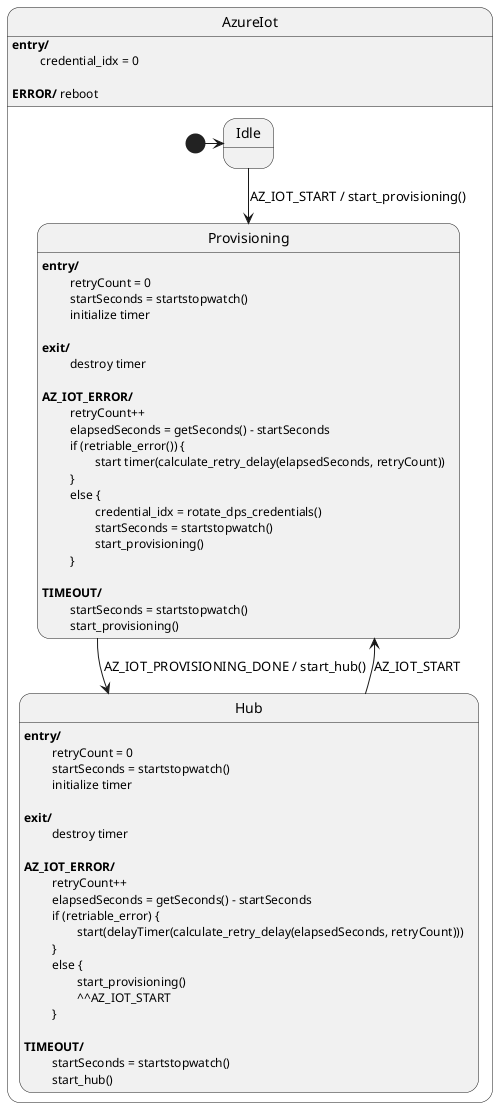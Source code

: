 @startuml Azure IoT HFSM

state AzureIot {
    state Idle
    
    state Provisioning
    Provisioning: <b>entry/</b>
    Provisioning : \t retryCount = 0
    Provisioning : \t startSeconds = startstopwatch()
    Provisioning : \t initialize timer
    Provisioning :
    Provisioning : <b>exit/</b>
    Provisioning : \t destroy timer
    Provisioning :
    Provisioning : <b>AZ_IOT_ERROR/</b>
    Provisioning :  \t retryCount++
    Provisioning :  \t elapsedSeconds = getSeconds() - startSeconds
    Provisioning : \t if (retriable_error()) {
    Provisioning : \t\t start timer(calculate_retry_delay(elapsedSeconds, retryCount))
    Provisioning : \t }
    Provisioning : \t else {
    Provisioning : \t\t credential_idx = rotate_dps_credentials()
    Provisioning:  \t\t startSeconds = startstopwatch()
    Provisioning : \t\t start_provisioning()
    Provisioning : \t }
    Provisioning :
    Provisioning : <b>TIMEOUT/</b>
    Provisioning :  \t startSeconds = startstopwatch()
    Provisioning : \t start_provisioning()

    state Hub
    Hub : <b>entry/</b>
    Hub : \t retryCount = 0
    Hub : \t startSeconds = startstopwatch()
    Hub : \t initialize timer
    Hub :
    Hub : <b>exit/</b>
    Hub : \t destroy timer
    Hub : 
    Hub : <b>AZ_IOT_ERROR/</b>
    Hub : \t retryCount++
    Hub : \t elapsedSeconds = getSeconds() - startSeconds
    Hub : \t if (retriable_error) {
    Hub : \t\t start(delayTimer(calculate_retry_delay(elapsedSeconds, retryCount)))
    Hub : \t }
    Hub : \t else {
    Hub : \t\t start_provisioning()
    Hub : \t\t ^^AZ_IOT_START
    Hub : \t }
    Hub :
    Hub : <b>TIMEOUT/</b>
    Hub : \t startSeconds = startstopwatch()
    Hub : \t start_hub()
    
    [*] -> Idle
    Idle --> Provisioning : AZ_IOT_START / start_provisioning()
    Provisioning --> Hub : AZ_IOT_PROVISIONING_DONE / start_hub()

    Hub -> Provisioning : AZ_IOT_START
}

AzureIot : <b>entry/</b> 
AzureIot : \t credential_idx = 0
AzureIot :
AzureIot : <b>ERROR/</b> reboot

@enduml
